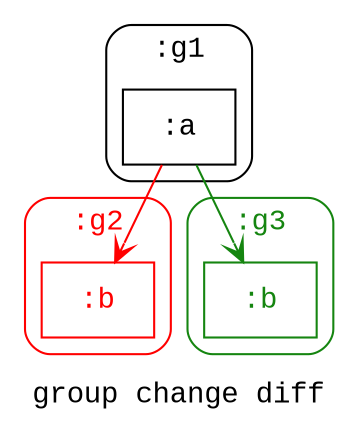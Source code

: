 digraph D {
    tooltip="group change diff";
    label="group change diff";
    bgcolor="#ffffff";
    fontcolor="#000000";
    fontname="Courier New";
    
    subgraph cluster_node1 { /* :g1 */
        label=":g1";
        style="rounded";
        fontname="Courier New";
        color="#000000";
        fontcolor="#000000";
        tooltip=":g1";
        
        node2 [color="#000000",fontcolor="#000000",fontname="Courier New",shape="rectangle",tooltip=":g1:a",label=":a"]
    }
    
    subgraph cluster_node3 { /* :g2 */
        label=":g2";
        style="rounded";
        fontname="Courier New";
        color="#ff0000";
        fontcolor="#ff0000";
        tooltip=":g2";
        
        node4 [color="#ff0000",fontcolor="#ff0000",fontname="Courier New",shape="rectangle",tooltip=":g2:b",label=":b"]
    }
    
    subgraph cluster_node5 { /* :g3 */
        label=":g3";
        style="rounded";
        fontname="Courier New";
        color="#158510";
        fontcolor="#158510";
        tooltip=":g3";
        
        node6 [color="#158510",fontcolor="#158510",fontname="Courier New",shape="rectangle",tooltip=":g3:b",label=":b"]
    }
    
    node2 -> node4 [arrowhead="vee",color="#ff0000",tooltip=":g1:a\n   ->\n:g2:b",]
    node2 -> node6 [arrowhead="vee",color="#158510",tooltip=":g1:a\n   ->\n:g3:b",]
}
